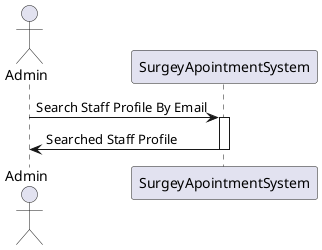 ﻿@startuml
actor Admin
participant SurgeyApointmentSystem

Admin -> SurgeyApointmentSystem : Search Staff Profile By Email
activate SurgeyApointmentSystem

SurgeyApointmentSystem -> Admin : Searched Staff Profile
deactivate SurgeyApointmentSystem

@enduml
